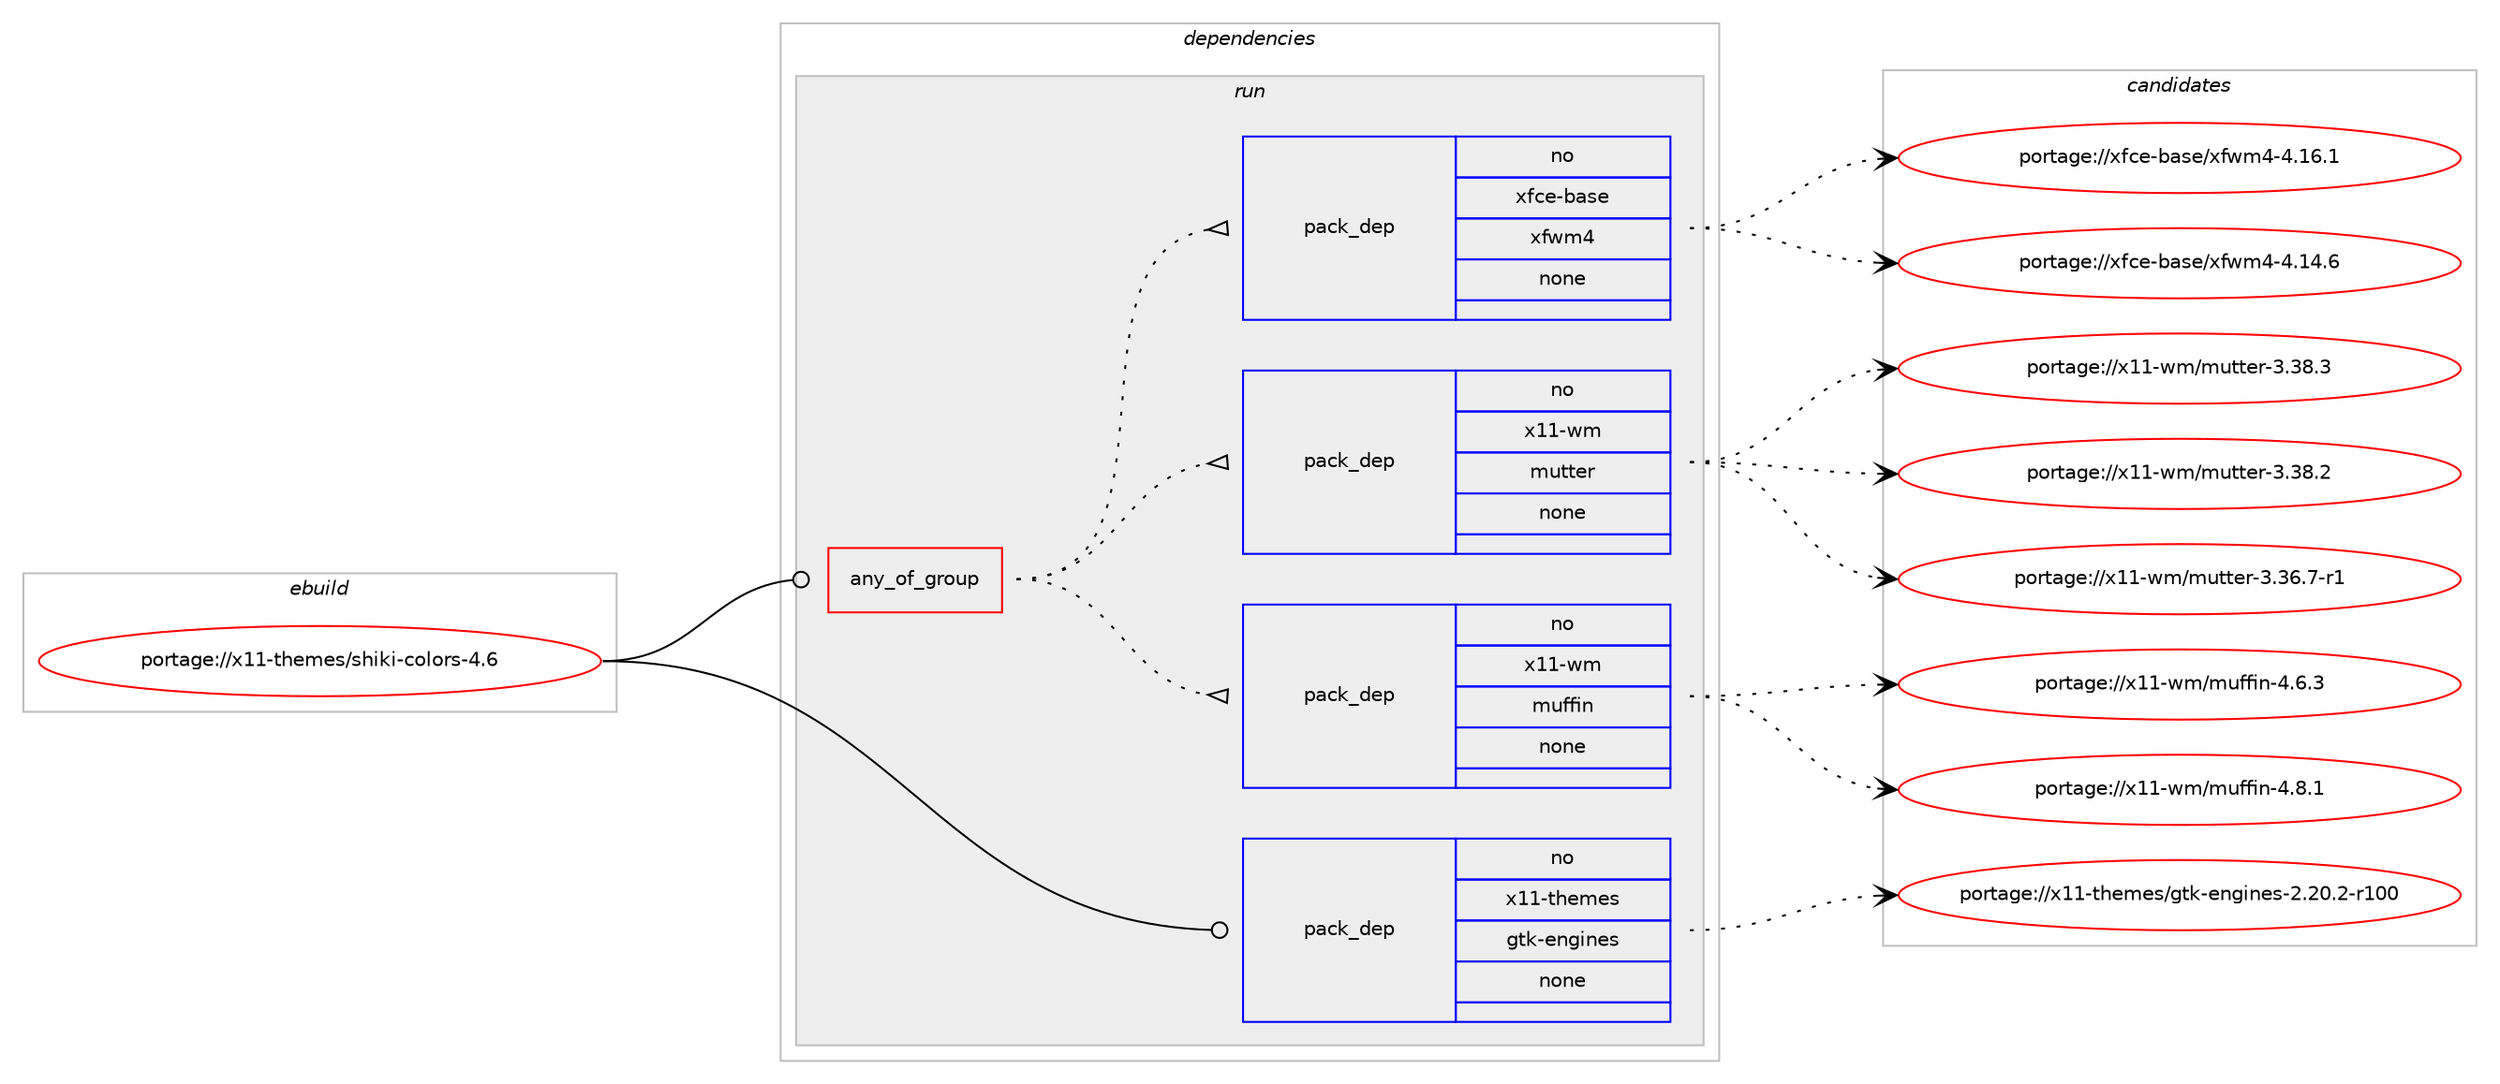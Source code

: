 digraph prolog {

# *************
# Graph options
# *************

newrank=true;
concentrate=true;
compound=true;
graph [rankdir=LR,fontname=Helvetica,fontsize=10,ranksep=1.5];#, ranksep=2.5, nodesep=0.2];
edge  [arrowhead=vee];
node  [fontname=Helvetica,fontsize=10];

# **********
# The ebuild
# **********

subgraph cluster_leftcol {
color=gray;
rank=same;
label=<<i>ebuild</i>>;
id [label="portage://x11-themes/shiki-colors-4.6", color=red, width=4, href="../x11-themes/shiki-colors-4.6.svg"];
}

# ****************
# The dependencies
# ****************

subgraph cluster_midcol {
color=gray;
label=<<i>dependencies</i>>;
subgraph cluster_compile {
fillcolor="#eeeeee";
style=filled;
label=<<i>compile</i>>;
}
subgraph cluster_compileandrun {
fillcolor="#eeeeee";
style=filled;
label=<<i>compile and run</i>>;
}
subgraph cluster_run {
fillcolor="#eeeeee";
style=filled;
label=<<i>run</i>>;
subgraph any3 {
dependency341 [label=<<TABLE BORDER="0" CELLBORDER="1" CELLSPACING="0" CELLPADDING="4"><TR><TD CELLPADDING="10">any_of_group</TD></TR></TABLE>>, shape=none, color=red];subgraph pack311 {
dependency342 [label=<<TABLE BORDER="0" CELLBORDER="1" CELLSPACING="0" CELLPADDING="4" WIDTH="220"><TR><TD ROWSPAN="6" CELLPADDING="30">pack_dep</TD></TR><TR><TD WIDTH="110">no</TD></TR><TR><TD>x11-wm</TD></TR><TR><TD>muffin</TD></TR><TR><TD>none</TD></TR><TR><TD></TD></TR></TABLE>>, shape=none, color=blue];
}
dependency341:e -> dependency342:w [weight=20,style="dotted",arrowhead="oinv"];
subgraph pack312 {
dependency343 [label=<<TABLE BORDER="0" CELLBORDER="1" CELLSPACING="0" CELLPADDING="4" WIDTH="220"><TR><TD ROWSPAN="6" CELLPADDING="30">pack_dep</TD></TR><TR><TD WIDTH="110">no</TD></TR><TR><TD>x11-wm</TD></TR><TR><TD>mutter</TD></TR><TR><TD>none</TD></TR><TR><TD></TD></TR></TABLE>>, shape=none, color=blue];
}
dependency341:e -> dependency343:w [weight=20,style="dotted",arrowhead="oinv"];
subgraph pack313 {
dependency344 [label=<<TABLE BORDER="0" CELLBORDER="1" CELLSPACING="0" CELLPADDING="4" WIDTH="220"><TR><TD ROWSPAN="6" CELLPADDING="30">pack_dep</TD></TR><TR><TD WIDTH="110">no</TD></TR><TR><TD>xfce-base</TD></TR><TR><TD>xfwm4</TD></TR><TR><TD>none</TD></TR><TR><TD></TD></TR></TABLE>>, shape=none, color=blue];
}
dependency341:e -> dependency344:w [weight=20,style="dotted",arrowhead="oinv"];
}
id:e -> dependency341:w [weight=20,style="solid",arrowhead="odot"];
subgraph pack314 {
dependency345 [label=<<TABLE BORDER="0" CELLBORDER="1" CELLSPACING="0" CELLPADDING="4" WIDTH="220"><TR><TD ROWSPAN="6" CELLPADDING="30">pack_dep</TD></TR><TR><TD WIDTH="110">no</TD></TR><TR><TD>x11-themes</TD></TR><TR><TD>gtk-engines</TD></TR><TR><TD>none</TD></TR><TR><TD></TD></TR></TABLE>>, shape=none, color=blue];
}
id:e -> dependency345:w [weight=20,style="solid",arrowhead="odot"];
}
}

# **************
# The candidates
# **************

subgraph cluster_choices {
rank=same;
color=gray;
label=<<i>candidates</i>>;

subgraph choice311 {
color=black;
nodesep=1;
choice12049494511910947109117102102105110455246564649 [label="portage://x11-wm/muffin-4.8.1", color=red, width=4,href="../x11-wm/muffin-4.8.1.svg"];
choice12049494511910947109117102102105110455246544651 [label="portage://x11-wm/muffin-4.6.3", color=red, width=4,href="../x11-wm/muffin-4.6.3.svg"];
dependency342:e -> choice12049494511910947109117102102105110455246564649:w [style=dotted,weight="100"];
dependency342:e -> choice12049494511910947109117102102105110455246544651:w [style=dotted,weight="100"];
}
subgraph choice312 {
color=black;
nodesep=1;
choice1204949451191094710911711611610111445514651564651 [label="portage://x11-wm/mutter-3.38.3", color=red, width=4,href="../x11-wm/mutter-3.38.3.svg"];
choice1204949451191094710911711611610111445514651564650 [label="portage://x11-wm/mutter-3.38.2", color=red, width=4,href="../x11-wm/mutter-3.38.2.svg"];
choice12049494511910947109117116116101114455146515446554511449 [label="portage://x11-wm/mutter-3.36.7-r1", color=red, width=4,href="../x11-wm/mutter-3.36.7-r1.svg"];
dependency343:e -> choice1204949451191094710911711611610111445514651564651:w [style=dotted,weight="100"];
dependency343:e -> choice1204949451191094710911711611610111445514651564650:w [style=dotted,weight="100"];
dependency343:e -> choice12049494511910947109117116116101114455146515446554511449:w [style=dotted,weight="100"];
}
subgraph choice313 {
color=black;
nodesep=1;
choice12010299101459897115101471201021191095245524649544649 [label="portage://xfce-base/xfwm4-4.16.1", color=red, width=4,href="../xfce-base/xfwm4-4.16.1.svg"];
choice12010299101459897115101471201021191095245524649524654 [label="portage://xfce-base/xfwm4-4.14.6", color=red, width=4,href="../xfce-base/xfwm4-4.14.6.svg"];
dependency344:e -> choice12010299101459897115101471201021191095245524649544649:w [style=dotted,weight="100"];
dependency344:e -> choice12010299101459897115101471201021191095245524649524654:w [style=dotted,weight="100"];
}
subgraph choice314 {
color=black;
nodesep=1;
choice12049494511610410110910111547103116107451011101031051101011154550465048465045114494848 [label="portage://x11-themes/gtk-engines-2.20.2-r100", color=red, width=4,href="../x11-themes/gtk-engines-2.20.2-r100.svg"];
dependency345:e -> choice12049494511610410110910111547103116107451011101031051101011154550465048465045114494848:w [style=dotted,weight="100"];
}
}

}

